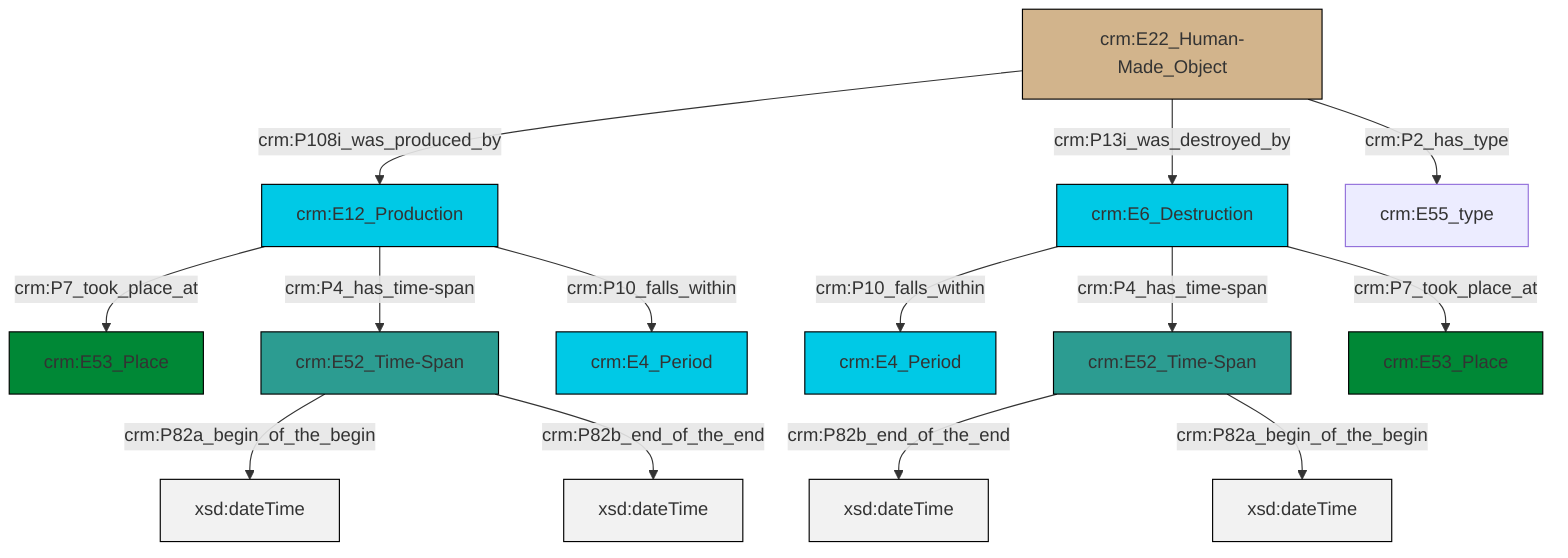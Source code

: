 graph TD
classDef Literal fill:#f2f2f2,stroke:#000000;
classDef CRM_Entity fill:#FFFFFF,stroke:#000000;
classDef Temporal_Entity fill:#00C9E6, stroke:#000000;
classDef Type fill:#E18312, stroke:#000000;
classDef Time-Span fill:#2C9C91, stroke:#000000;
classDef Appellation fill:#FFEB7F, stroke:#000000;
classDef Place fill:#008836, stroke:#000000;
classDef Persistent_Item fill:#B266B2, stroke:#000000;
classDef Conceptual_Object fill:#FFD700, stroke:#000000;
classDef Physical_Thing fill:#D2B48C, stroke:#000000;
classDef Actor fill:#f58aad, stroke:#000000;
classDef PC_Classes fill:#4ce600, stroke:#000000;
classDef Multi fill:#cccccc,stroke:#000000;

0["crm:E52_Time-Span"]:::Time-Span -->|crm:P82a_begin_of_the_begin| 1[xsd:dateTime]:::Literal
4["crm:E22_Human-Made_Object"]:::Physical_Thing -->|crm:P108i_was_produced_by| 2["crm:E12_Production"]:::Temporal_Entity
2["crm:E12_Production"]:::Temporal_Entity -->|crm:P7_took_place_at| 5["crm:E53_Place"]:::Place
2["crm:E12_Production"]:::Temporal_Entity -->|crm:P4_has_time-span| 0["crm:E52_Time-Span"]:::Time-Span
7["crm:E52_Time-Span"]:::Time-Span -->|crm:P82b_end_of_the_end| 9[xsd:dateTime]:::Literal
4["crm:E22_Human-Made_Object"]:::Physical_Thing -->|crm:P13i_was_destroyed_by| 10["crm:E6_Destruction"]:::Temporal_Entity
10["crm:E6_Destruction"]:::Temporal_Entity -->|crm:P10_falls_within| 11["crm:E4_Period"]:::Temporal_Entity
10["crm:E6_Destruction"]:::Temporal_Entity -->|crm:P4_has_time-span| 7["crm:E52_Time-Span"]:::Time-Span
0["crm:E52_Time-Span"]:::Time-Span -->|crm:P82b_end_of_the_end| 18[xsd:dateTime]:::Literal
10["crm:E6_Destruction"]:::Temporal_Entity -->|crm:P7_took_place_at| 20["crm:E53_Place"]:::Place
7["crm:E52_Time-Span"]:::Time-Span -->|crm:P82a_begin_of_the_begin| 23[xsd:dateTime]:::Literal
4["crm:E22_Human-Made_Object"]:::Physical_Thing -->|crm:P2_has_type| 16["crm:E55_type"]:::Default
2["crm:E12_Production"]:::Temporal_Entity -->|crm:P10_falls_within| 14["crm:E4_Period"]:::Temporal_Entity